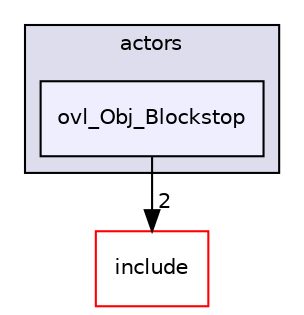 digraph "src/overlays/actors/ovl_Obj_Blockstop" {
  compound=true
  node [ fontsize="10", fontname="Helvetica"];
  edge [ labelfontsize="10", labelfontname="Helvetica"];
  subgraph clusterdir_e93473484be31ce7bcb356bd643a22f8 {
    graph [ bgcolor="#ddddee", pencolor="black", label="actors" fontname="Helvetica", fontsize="10", URL="dir_e93473484be31ce7bcb356bd643a22f8.html"]
  dir_2c491bb7e8e4890e802f864ee987a359 [shape=box, label="ovl_Obj_Blockstop", style="filled", fillcolor="#eeeeff", pencolor="black", URL="dir_2c491bb7e8e4890e802f864ee987a359.html"];
  }
  dir_d44c64559bbebec7f509842c48db8b23 [shape=box label="include" fillcolor="white" style="filled" color="red" URL="dir_d44c64559bbebec7f509842c48db8b23.html"];
  dir_2c491bb7e8e4890e802f864ee987a359->dir_d44c64559bbebec7f509842c48db8b23 [headlabel="2", labeldistance=1.5 headhref="dir_000406_000000.html"];
}
